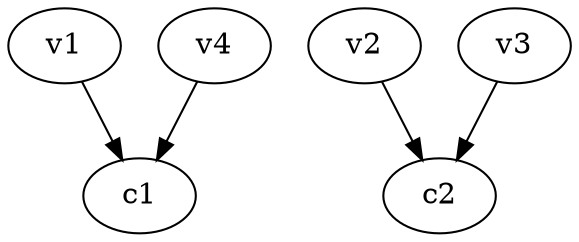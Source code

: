 strict digraph  {
c1;
c2;
v1;
v2;
v3;
v4;
v1 -> c1  [weight=1];
v2 -> c2  [weight=1];
v3 -> c2  [weight=1];
v4 -> c1  [weight=1];
}
